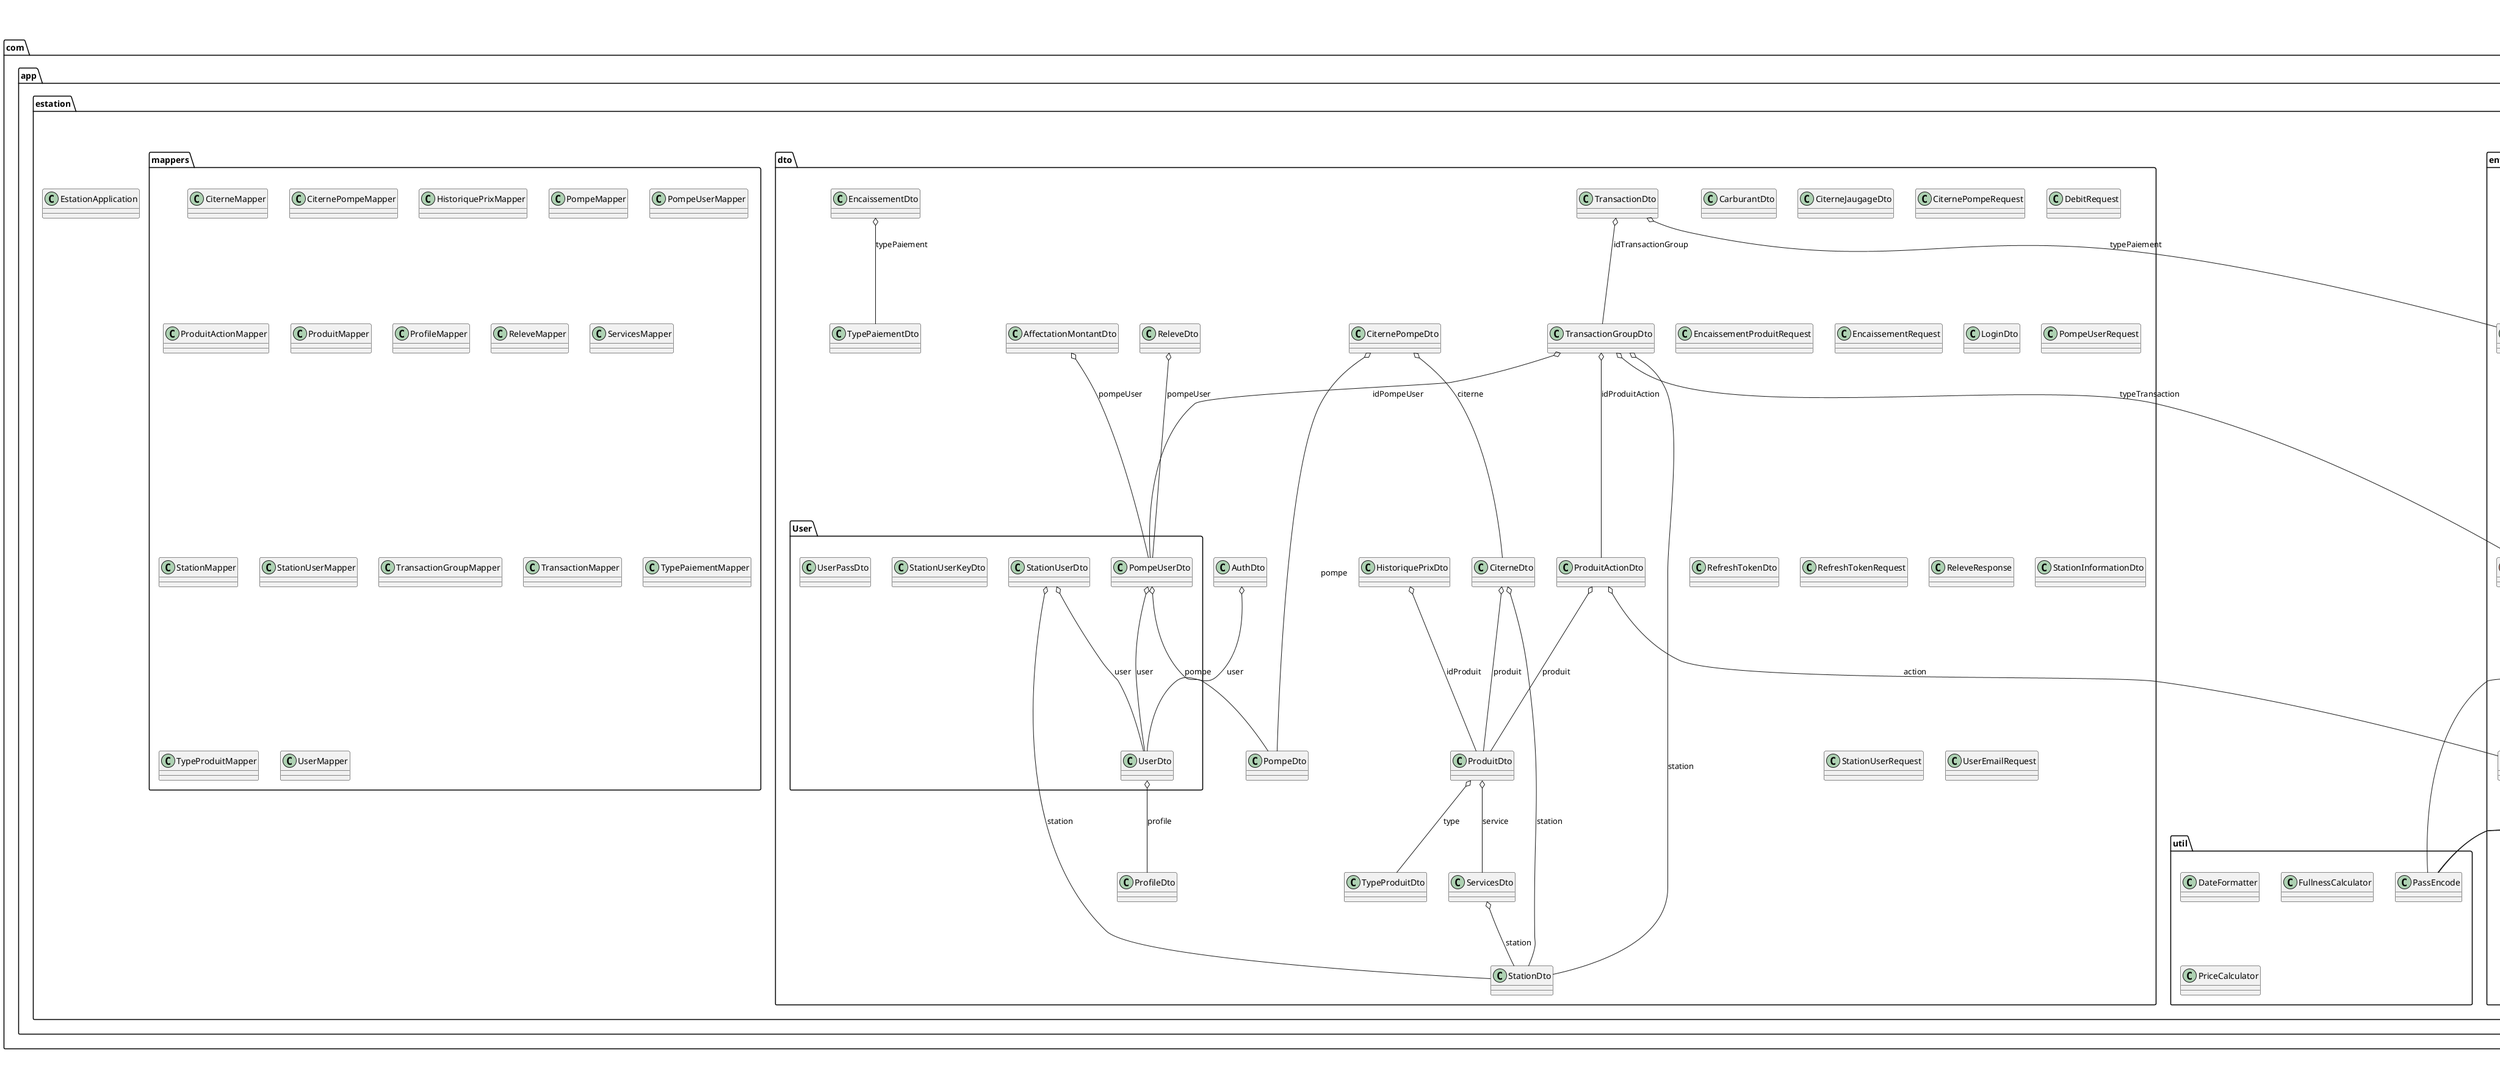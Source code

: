 @startuml

title __ESTATION's Class Diagram__\n

  namespace com.app.estation {
    class com.app.estation.EstationApplication {
    }
  }
  

  namespace com.app.estation {
    namespace advice {
      class com.app.estation.advice.AppExceptionHandler {
      }
    }
  }
  

  namespace com.app.estation {
    namespace advice {
      namespace exceptions {
        class com.app.estation.advice.exceptions.ApiRequestException {
        }
      }
    }
  }
  

  namespace com.app.estation {
    namespace advice {
      namespace exceptions {
        class com.app.estation.advice.exceptions.ApiRequestOkException {
        }
      }
    }
  }
  

  namespace com.app.estation {
    namespace advice {
      namespace exceptions {
        class com.app.estation.advice.exceptions.EntityNotFoundException {
        }
      }
    }
  }
  

  namespace com.app.estation {
    namespace advice {
      namespace exceptions {
        class com.app.estation.advice.exceptions.TokenRefreshException {
        }
      }
    }
  }
  

  namespace com.app.estation {
    namespace advice {
      namespace validation {
        interface com.app.estation.advice.validation.InsertValidation {
        }
      }
    }
  }
  

  namespace com.app.estation {
    namespace advice {
      namespace validation {
        interface com.app.estation.advice.validation.UpdateValidation {
        }
      }
    }
  }
  

  namespace com.app.estation {
    namespace config {
      class com.app.estation.config.ApplicationConfig {
      }
    }
  }
  

  namespace com.app.estation {
    namespace config {
      class com.app.estation.config.JwtAuthenticationFilter {
      }
    }
  }
  

  namespace com.app.estation {
    namespace config {
      class com.app.estation.config.SecurityConfiguration {
      }
    }
  }
  

  namespace com.app.estation {
    namespace controller {
      class com.app.estation.controller.CiterneController {
      }
    }
  }
  

  namespace com.app.estation {
    namespace controller {
      class com.app.estation.controller.PompeController {
      }
    }
  }
  

  namespace com.app.estation {
    namespace controller {
      class com.app.estation.controller.ProduitController {
      }
    }
  }
  

  namespace com.app.estation {
    namespace controller {
      class com.app.estation.controller.ReleveController {
      }
    }
  }
  

  namespace com.app.estation {
    namespace controller {
      class com.app.estation.controller.ServiceController {
      }
    }
  }
  

  namespace com.app.estation {
    namespace controller {
      class com.app.estation.controller.StationController {
      }
    }
  }
  

  namespace com.app.estation {
    namespace controller {
      class com.app.estation.controller.TransactionController {
      }
    }
  }
  

  namespace com.app.estation {
    namespace controller {
      class com.app.estation.controller.UserController {
      }
    }
  }
  

  namespace com.app.estation {
    namespace controller {
      namespace auth {
        class com.app.estation.controller.auth.AuthController {
        }
      }
    }
  }
  

  namespace com.app.estation {
    namespace dto {
      class com.app.estation.dto.AffectationMontantDto {
      }
    }
  }
  

  namespace com.app.estation {
    namespace dto {
      class com.app.estation.dto.AuthDto {
      }
    }
  }
  

  namespace com.app.estation {
    namespace dto {
      class com.app.estation.dto.CarburantDto {
      }
    }
  }
  

  namespace com.app.estation {
    namespace dto {
      class com.app.estation.dto.CiterneDto {
      }
    }
  }
  

  namespace com.app.estation {
    namespace dto {
      class com.app.estation.dto.CiterneJaugageDto {
      }
    }
  }
  

  namespace com.app.estation {
    namespace dto {
      class com.app.estation.dto.CiternePompeDto {
      }
    }
  }
  

  namespace com.app.estation {
    namespace dto {
      class com.app.estation.dto.CiternePompeRequest {
      }
    }
  }
  

  namespace com.app.estation {
    namespace dto {
      class com.app.estation.dto.DebitRequest {
      }
    }
  }
  

  namespace com.app.estation {
    namespace dto {
      class com.app.estation.dto.EncaissementDto {
      }
    }
  }
  

  namespace com.app.estation {
    namespace dto {
      class com.app.estation.dto.EncaissementProduitRequest {
      }
    }
  }
  

  namespace com.app.estation {
    namespace dto {
      class com.app.estation.dto.EncaissementRequest {
      }
    }
  }
  

  namespace com.app.estation {
    namespace dto {
      class com.app.estation.dto.HistoriquePrixDto {
      }
    }
  }
  

  namespace com.app.estation {
    namespace dto {
      class com.app.estation.dto.LoginDto {
      }
    }
  }
  

  namespace com.app.estation {
    namespace dto {
      class com.app.estation.dto.PompeDto {
      }
    }
  }
  

  namespace com.app.estation {
    namespace dto {
      class com.app.estation.dto.PompeUserRequest {
      }
    }
  }
  

  namespace com.app.estation {
    namespace dto {
      class com.app.estation.dto.ProduitActionDto {
      }
    }
  }
  

  namespace com.app.estation {
    namespace dto {
      class com.app.estation.dto.ProduitDto {
      }
    }
  }
  

  namespace com.app.estation {
    namespace dto {
      class com.app.estation.dto.ProfileDto {
      }
    }
  }
  

  namespace com.app.estation {
    namespace dto {
      class com.app.estation.dto.RefreshTokenDto {
      }
    }
  }
  

  namespace com.app.estation {
    namespace dto {
      class com.app.estation.dto.RefreshTokenRequest {
      }
    }
  }
  

  namespace com.app.estation {
    namespace dto {
      class com.app.estation.dto.ReleveDto {
      }
    }
  }
  

  namespace com.app.estation {
    namespace dto {
      class com.app.estation.dto.ReleveResponse {
      }
    }
  }
  

  namespace com.app.estation {
    namespace dto {
      class com.app.estation.dto.ServicesDto {
      }
    }
  }
  

  namespace com.app.estation {
    namespace dto {
      class com.app.estation.dto.StationDto {
      }
    }
  }
  

  namespace com.app.estation {
    namespace dto {
      class com.app.estation.dto.StationInformationDto {
      }
    }
  }
  

  namespace com.app.estation {
    namespace dto {
      class com.app.estation.dto.StationUserRequest {
      }
    }
  }
  

  namespace com.app.estation {
    namespace dto {
      class com.app.estation.dto.TransactionDto {
      }
    }
  }
  

  namespace com.app.estation {
    namespace dto {
      class com.app.estation.dto.TransactionGroupDto {
      }
    }
  }
  

  namespace com.app.estation {
    namespace dto {
      class com.app.estation.dto.TypePaiementDto {
      }
    }
  }
  

  namespace com.app.estation {
    namespace dto {
      class com.app.estation.dto.TypeProduitDto {
      }
    }
  }
  

  namespace com.app.estation {
    namespace dto {
      namespace User {
        class com.app.estation.dto.User.PompeUserDto {
        }
      }
    }
  }
  

  namespace com.app.estation {
    namespace dto {
      namespace User {
        class com.app.estation.dto.User.StationUserDto {
        }
      }
    }
  }
  

  namespace com.app.estation {
    namespace dto {
      namespace User {
        class com.app.estation.dto.User.StationUserKeyDto {
        }
      }
    }
  }
  

  namespace com.app.estation {
    namespace dto {
      namespace User {
        class com.app.estation.dto.User.UserDto {
        }
      }
    }
  }
  

  namespace com.app.estation {
    namespace dto {
      namespace User {
        class com.app.estation.dto.User.UserPassDto {
        }
      }
    }
  }
  

  namespace com.app.estation {
    namespace dto {
      class com.app.estation.dto.UserEmailRequest {
      }
    }
  }
  

  namespace com.app.estation {
    namespace entity {
      class com.app.estation.entity.Citerne {
      }
    }
  }
  

  namespace com.app.estation {
    namespace entity {
      class com.app.estation.entity.CiternePompe {
      }
    }
  }
  

  namespace com.app.estation {
    namespace entity {
      class com.app.estation.entity.HistoriquePrix {
      }
    }
  }
  

  namespace com.app.estation {
    namespace entity {
      class com.app.estation.entity.Pompe {
      }
    }
  }
  

  namespace com.app.estation {
    namespace entity {
      class com.app.estation.entity.PompeUser {
      }
    }
  }
  

  namespace com.app.estation {
    namespace entity {
      class com.app.estation.entity.Produit {
      }
    }
  }
  

  namespace com.app.estation {
    namespace entity {
      class com.app.estation.entity.ProduitAction {
      }
    }
  }
  

  namespace com.app.estation {
    namespace entity {
      class com.app.estation.entity.Profile {
      }
    }
  }
  

  namespace com.app.estation {
    namespace entity {
      class com.app.estation.entity.RefreshToken {
      }
    }
  }
  

  namespace com.app.estation {
    namespace entity {
      class com.app.estation.entity.Releve {
      }
    }
  }
  

  namespace com.app.estation {
    namespace entity {
      class com.app.estation.entity.Services {
      }
    }
  }
  

  namespace com.app.estation {
    namespace entity {
      class com.app.estation.entity.Station {
      }
    }
  }
  

  namespace com.app.estation {
    namespace entity {
      class com.app.estation.entity.StationUser {
      }
    }
  }
  

  namespace com.app.estation {
    namespace entity {
      class com.app.estation.entity.Transaction {
      }
    }
  }
  

  namespace com.app.estation {
    namespace entity {
      class com.app.estation.entity.TransactionGroup {
      }
    }
  }
  

  namespace com.app.estation {
    namespace entity {
      enum TypeAction {
      }
    }
  }
  

  namespace com.app.estation {
    namespace entity {
      class com.app.estation.entity.TypePaiement {
      }
    }
  }
  

  namespace com.app.estation {
    namespace entity {
      class com.app.estation.entity.TypeProduit {
      }
    }
  }
  

  namespace com.app.estation {
    namespace entity {
      enum TypeReleve {
      }
    }
  }
  

  namespace com.app.estation {
    namespace entity {
      enum TypeTransaction {
      }
    }
  }
  

  namespace com.app.estation {
    namespace entity {
      class com.app.estation.entity.User {
      }
    }
  }
  

  namespace com.app.estation {
    namespace mappers {
      class com.app.estation.mappers.CiterneMapper {
      }
    }
  }
  

  namespace com.app.estation {
    namespace mappers {
      class com.app.estation.mappers.CiternePompeMapper {
      }
    }
  }
  

  namespace com.app.estation {
    namespace mappers {
      class com.app.estation.mappers.HistoriquePrixMapper {
      }
    }
  }
  

  namespace com.app.estation {
    namespace mappers {
      class com.app.estation.mappers.PompeMapper {
      }
    }
  }
  

  namespace com.app.estation {
    namespace mappers {
      class com.app.estation.mappers.PompeUserMapper {
      }
    }
  }
  

  namespace com.app.estation {
    namespace mappers {
      class com.app.estation.mappers.ProduitActionMapper {
      }
    }
  }
  

  namespace com.app.estation {
    namespace mappers {
      class com.app.estation.mappers.ProduitMapper {
      }
    }
  }
  

  namespace com.app.estation {
    namespace mappers {
      class com.app.estation.mappers.ProfileMapper {
      }
    }
  }
  

  namespace com.app.estation {
    namespace mappers {
      class com.app.estation.mappers.ReleveMapper {
      }
    }
  }
  

  namespace com.app.estation {
    namespace mappers {
      class com.app.estation.mappers.ServicesMapper {
      }
    }
  }
  

  namespace com.app.estation {
    namespace mappers {
      class com.app.estation.mappers.StationMapper {
      }
    }
  }
  

  namespace com.app.estation {
    namespace mappers {
      class com.app.estation.mappers.StationUserMapper {
      }
    }
  }
  

  namespace com.app.estation {
    namespace mappers {
      class com.app.estation.mappers.TransactionGroupMapper {
      }
    }
  }
  

  namespace com.app.estation {
    namespace mappers {
      class com.app.estation.mappers.TransactionMapper {
      }
    }
  }
  

  namespace com.app.estation {
    namespace mappers {
      class com.app.estation.mappers.TypePaiementMapper {
      }
    }
  }
  

  namespace com.app.estation {
    namespace mappers {
      class com.app.estation.mappers.TypeProduitMapper {
      }
    }
  }
  

  namespace com.app.estation {
    namespace mappers {
      class com.app.estation.mappers.UserMapper {
      }
    }
  }
  

  namespace com.app.estation {
    namespace repository {
      interface com.app.estation.repository.CiternePompeRepository {
      }
    }
  }
  

  namespace com.app.estation {
    namespace repository {
      interface com.app.estation.repository.CiterneRepository {
      }
    }
  }
  

  namespace com.app.estation {
    namespace repository {
      interface com.app.estation.repository.HistoriquePrixRepository {
      }
    }
  }
  

  namespace com.app.estation {
    namespace repository {
      interface com.app.estation.repository.PompeRepository {
      }
    }
  }
  

  namespace com.app.estation {
    namespace repository {
      interface com.app.estation.repository.PompeUserRepository {
      }
    }
  }
  

  namespace com.app.estation {
    namespace repository {
      interface com.app.estation.repository.ProduitActionRepository {
      }
    }
  }
  

  namespace com.app.estation {
    namespace repository {
      interface com.app.estation.repository.ProduitRepository {
      }
    }
  }
  

  namespace com.app.estation {
    namespace repository {
      interface com.app.estation.repository.ProfileRepository {
      }
    }
  }
  

  namespace com.app.estation {
    namespace repository {
      interface com.app.estation.repository.RefreshTokenRepository {
      }
    }
  }
  

  namespace com.app.estation {
    namespace repository {
      interface com.app.estation.repository.ReleveRepository {
      }
    }
  }
  

  namespace com.app.estation {
    namespace repository {
      interface com.app.estation.repository.ServiceRepository {
      }
    }
  }
  

  namespace com.app.estation {
    namespace repository {
      interface com.app.estation.repository.StationRepository {
      }
    }
  }
  

  namespace com.app.estation {
    namespace repository {
      interface com.app.estation.repository.StationUserRepository {
      }
    }
  }
  

  namespace com.app.estation {
    namespace repository {
      interface com.app.estation.repository.TransactionGroupRepository {
      }
    }
  }
  

  namespace com.app.estation {
    namespace repository {
      interface com.app.estation.repository.TransactionRepository {
      }
    }
  }
  

  namespace com.app.estation {
    namespace repository {
      interface com.app.estation.repository.TypePaiementRepository {
      }
    }
  }
  

  namespace com.app.estation {
    namespace repository {
      interface com.app.estation.repository.TypeProduitRepository {
      }
    }
  }
  

  namespace com.app.estation {
    namespace repository {
      interface com.app.estation.repository.UserRepository {
      }
    }
  }
  

  namespace com.app.estation {
    namespace service {
      interface com.app.estation.service.EServices {
      }
    }
  }
  

  namespace com.app.estation {
    namespace service {
      interface com.app.estation.service.RefreshTokenService {
      }
    }
  }
  

  namespace com.app.estation {
    namespace service {
      namespace implementation {
        class com.app.estation.service.implementation.AuthService {
        }
      }
    }
  }
  

  namespace com.app.estation {
    namespace service {
      namespace implementation {
        class com.app.estation.service.implementation.CiternePompeServiceImpl {
        }
      }
    }
  }
  

  namespace com.app.estation {
    namespace service {
      namespace implementation {
        class com.app.estation.service.implementation.CiterneServiceImpl {
        }
      }
    }
  }
  

  namespace com.app.estation {
    namespace service {
      namespace implementation {
        class com.app.estation.service.implementation.HistoriquePrixServiceImpl {
        }
      }
    }
  }
  

  namespace com.app.estation {
    namespace service {
      namespace implementation {
        class com.app.estation.service.implementation.JwtService {
        }
      }
    }
  }
  

  namespace com.app.estation {
    namespace service {
      namespace implementation {
        class com.app.estation.service.implementation.PompeServiceImpl {
        }
      }
    }
  }
  

  namespace com.app.estation {
    namespace service {
      namespace implementation {
        class com.app.estation.service.implementation.PompeUserServiceImpl {
        }
      }
    }
  }
  

  namespace com.app.estation {
    namespace service {
      namespace implementation {
        class com.app.estation.service.implementation.ProduitServiceImpl {
        }
      }
    }
  }
  

  namespace com.app.estation {
    namespace service {
      namespace implementation {
        class com.app.estation.service.implementation.RefreshTokenServiceImpl {
        }
      }
    }
  }
  

  namespace com.app.estation {
    namespace service {
      namespace implementation {
        class com.app.estation.service.implementation.ReleveServiceImpl {
        }
      }
    }
  }
  

  namespace com.app.estation {
    namespace service {
      namespace implementation {
        class com.app.estation.service.implementation.ServicesImpl {
        }
      }
    }
  }
  

  namespace com.app.estation {
    namespace service {
      namespace implementation {
        class com.app.estation.service.implementation.StationServiceImpl {
        }
      }
    }
  }
  

  namespace com.app.estation {
    namespace service {
      namespace implementation {
        class com.app.estation.service.implementation.StationUserServiceImpl {
        }
      }
    }
  }
  

  namespace com.app.estation {
    namespace service {
      namespace implementation {
        class com.app.estation.service.implementation.TransactionServiceImpl {
        }
      }
    }
  }
  

  namespace com.app.estation {
    namespace service {
      namespace implementation {
        class com.app.estation.service.implementation.TypeProduitServiceImpl {
        }
      }
    }
  }
  

  namespace com.app.estation {
    namespace service {
      namespace implementation {
        class com.app.estation.service.implementation.UserServiceImpl {
        }
      }
    }
  }
  

  namespace com.app.estation {
    namespace util {
      class com.app.estation.util.DateFormatter {
      }
    }
  }
  

  namespace com.app.estation {
    namespace util {
      class com.app.estation.util.FullnessCalculator {
      }
    }
  }
  

  namespace com.app.estation {
    namespace util {
      class com.app.estation.util.PassEncode {
      }
    }
  }
  

  namespace com.app.estation {
    namespace util {
      class com.app.estation.util.PriceCalculator {
      }
    }
  }
  

  com.app.estation.config.ApplicationConfig o-- com.app.estation.repository.UserRepository : userRepository
  com.app.estation.config.JwtAuthenticationFilter -up-|> org.springframework.web.filter.OncePerRequestFilter
  com.app.estation.config.JwtAuthenticationFilter o-- com.app.estation.service.implementation.JwtService : jwtService
  com.app.estation.config.SecurityConfiguration o-- com.app.estation.config.JwtAuthenticationFilter : jwtAuthFilter
  com.app.estation.controller.CiterneController o-- com.app.estation.service.implementation.CiterneServiceImpl : citerneService
  com.app.estation.controller.PompeController o-- com.app.estation.service.implementation.CiternePompeServiceImpl : citernePompeService
  com.app.estation.controller.PompeController o-- com.app.estation.service.implementation.PompeServiceImpl : pompeService
  com.app.estation.controller.ProduitController o-- com.app.estation.service.implementation.ProduitServiceImpl : produitService
  com.app.estation.controller.ProduitController o-- com.app.estation.service.implementation.TypeProduitServiceImpl : typeProduitService
  com.app.estation.controller.ReleveController o-- com.app.estation.service.implementation.ReleveServiceImpl : releveService
  com.app.estation.controller.ServiceController o-- com.app.estation.service.implementation.ServicesImpl : servicesService
  com.app.estation.controller.StationController o-- com.app.estation.service.implementation.ServicesImpl : servicesService
  com.app.estation.controller.StationController o-- com.app.estation.service.implementation.StationServiceImpl : stationService
  com.app.estation.controller.TransactionController o-- com.app.estation.service.implementation.TransactionServiceImpl : transactionService
  com.app.estation.controller.UserController o-- com.app.estation.service.implementation.PompeUserServiceImpl : pompeUserService
  com.app.estation.controller.UserController o-- com.app.estation.service.implementation.StationUserServiceImpl : stationUserService
  com.app.estation.controller.UserController o-- com.app.estation.service.implementation.UserServiceImpl : userService
  com.app.estation.controller.auth.AuthController o-- com.app.estation.service.implementation.AuthService : authService
  com.app.estation.controller.auth.AuthController o-- com.app.estation.util.PassEncode : passEncode
  com.app.estation.dto.AffectationMontantDto o-- com.app.estation.dto.User.PompeUserDto : pompeUser
  com.app.estation.dto.AuthDto o-- com.app.estation.dto.User.UserDto : user
  com.app.estation.dto.CiterneDto o-- com.app.estation.dto.ProduitDto : produit
  com.app.estation.dto.CiterneDto o-- com.app.estation.dto.StationDto : station
  com.app.estation.dto.CiternePompeDto o-- com.app.estation.dto.CiterneDto : citerne
  com.app.estation.dto.CiternePompeDto o-- com.app.estation.dto.PompeDto : pompe
  com.app.estation.dto.EncaissementDto o-- com.app.estation.dto.TypePaiementDto : typePaiement
  com.app.estation.dto.HistoriquePrixDto o-- com.app.estation.dto.ProduitDto : idProduit
  com.app.estation.dto.ProduitActionDto o-- com.app.estation.entity.TypeAction : action
  com.app.estation.dto.ProduitActionDto o-- com.app.estation.dto.ProduitDto : produit
  com.app.estation.dto.ProduitDto o-- com.app.estation.dto.ServicesDto : service
  com.app.estation.dto.ProduitDto o-- com.app.estation.dto.TypeProduitDto : type
  com.app.estation.dto.ReleveDto o-- com.app.estation.dto.User.PompeUserDto : pompeUser
  com.app.estation.dto.ServicesDto o-- com.app.estation.dto.StationDto : station
  com.app.estation.dto.TransactionDto o-- com.app.estation.dto.TransactionGroupDto : idTransactionGroup
  com.app.estation.dto.TransactionDto o-- com.app.estation.entity.TypePaiement : typePaiement
  com.app.estation.dto.TransactionGroupDto o-- com.app.estation.dto.User.PompeUserDto : idPompeUser
  com.app.estation.dto.TransactionGroupDto o-- com.app.estation.dto.ProduitActionDto : idProduitAction
  com.app.estation.dto.TransactionGroupDto o-- com.app.estation.dto.StationDto : station
  com.app.estation.dto.TransactionGroupDto o-- com.app.estation.entity.TypeTransaction : typeTransaction
  com.app.estation.dto.User.PompeUserDto o-- com.app.estation.dto.PompeDto : pompe
  com.app.estation.dto.User.PompeUserDto o-- com.app.estation.dto.User.UserDto : user
  com.app.estation.dto.User.StationUserDto o-- com.app.estation.dto.StationDto : station
  com.app.estation.dto.User.StationUserDto o-- com.app.estation.dto.User.UserDto : user
  com.app.estation.dto.User.UserDto o-- com.app.estation.dto.ProfileDto : profile
  com.app.estation.entity.Citerne o-- com.app.estation.entity.Produit : id_produit
  com.app.estation.entity.Citerne o-- com.app.estation.entity.Station : station
  com.app.estation.entity.CiternePompe o-- com.app.estation.entity.Citerne : citerne
  com.app.estation.entity.CiternePompe o-- com.app.estation.entity.Pompe : pompe
  com.app.estation.entity.HistoriquePrix o-- com.app.estation.entity.Produit : idProduit
  com.app.estation.entity.PompeUser o-- com.app.estation.entity.Pompe : pompe
  com.app.estation.entity.PompeUser o-- com.app.estation.entity.User : user
  com.app.estation.entity.Produit o-- com.app.estation.entity.Services : id_service
  com.app.estation.entity.Produit o-- com.app.estation.entity.TypeProduit : type
  com.app.estation.entity.ProduitAction o-- com.app.estation.entity.TypeAction : action
  com.app.estation.entity.ProduitAction o-- com.app.estation.entity.Produit : produit
  com.app.estation.entity.Profile .up.|> java.io.Serializable
  com.app.estation.entity.RefreshToken o-- com.app.estation.entity.User : user
  com.app.estation.entity.Releve o-- com.app.estation.entity.PompeUser : pompeUser
  com.app.estation.entity.Releve o-- com.app.estation.entity.TypeReleve : type_releve
  com.app.estation.entity.Services o-- com.app.estation.entity.Station : station
  com.app.estation.entity.StationUser o-- com.app.estation.entity.Station : station
  com.app.estation.entity.StationUser o-- com.app.estation.entity.User : user
  com.app.estation.entity.Transaction o-- com.app.estation.entity.TransactionGroup : idTransactionGroup
  com.app.estation.entity.Transaction o-- com.app.estation.entity.TypePaiement : typePaiement
  com.app.estation.entity.TransactionGroup o-- com.app.estation.entity.PompeUser : idPompeUser
  com.app.estation.entity.TransactionGroup o-- com.app.estation.entity.ProduitAction : idProduitAction
  com.app.estation.entity.TransactionGroup o-- com.app.estation.entity.Station : station
  com.app.estation.entity.TransactionGroup o-- com.app.estation.entity.TypeTransaction : typeTransaction
  com.app.estation.entity.User .up.|> org.springframework.security.core.userdetails.UserDetails
  com.app.estation.entity.User o-- com.app.estation.entity.Profile : profile
  com.app.estation.entity.User o-- com.app.estation.entity.RefreshToken : refreshToken
  com.app.estation.service.implementation.AuthService o-- com.app.estation.service.implementation.JwtService : jwtService
  com.app.estation.service.implementation.AuthService o-- com.app.estation.util.PassEncode : passEncode
  com.app.estation.service.implementation.AuthService o-- com.app.estation.service.RefreshTokenService : refreshTokenService
  com.app.estation.service.implementation.AuthService o-- com.app.estation.repository.UserRepository : userRepository
  com.app.estation.service.implementation.CiternePompeServiceImpl .up.|> com.app.estation.service.EServices
  com.app.estation.service.implementation.CiternePompeServiceImpl o-- com.app.estation.repository.CiternePompeRepository : citernePompeRepository
  com.app.estation.service.implementation.CiternePompeServiceImpl o-- com.app.estation.repository.CiterneRepository : citerneRepository
  com.app.estation.service.implementation.CiternePompeServiceImpl o-- com.app.estation.repository.PompeRepository : pompeRepository
  com.app.estation.service.implementation.CiterneServiceImpl .up.|> com.app.estation.service.EServices
  com.app.estation.service.implementation.CiterneServiceImpl o-- com.app.estation.repository.CiterneRepository : citerneRepository
  com.app.estation.service.implementation.CiterneServiceImpl o-- com.app.estation.repository.ProduitRepository : produitRepository
  com.app.estation.service.implementation.CiterneServiceImpl o-- com.app.estation.repository.StationRepository : stationRepository
  com.app.estation.service.implementation.HistoriquePrixServiceImpl .up.|> com.app.estation.service.EServices
  com.app.estation.service.implementation.HistoriquePrixServiceImpl o-- com.app.estation.repository.HistoriquePrixRepository : historiquePrixRepository
  com.app.estation.service.implementation.PompeServiceImpl .up.|> com.app.estation.service.EServices
  com.app.estation.service.implementation.PompeServiceImpl o-- com.app.estation.repository.CiternePompeRepository : citernePompeRepository
  com.app.estation.service.implementation.PompeServiceImpl o-- com.app.estation.repository.PompeRepository : pompeRepository
  com.app.estation.service.implementation.PompeUserServiceImpl .up.|> com.app.estation.service.EServices
  com.app.estation.service.implementation.PompeUserServiceImpl o-- com.app.estation.repository.CiternePompeRepository : citernePompeRepository
  com.app.estation.service.implementation.PompeUserServiceImpl o-- com.app.estation.repository.PompeRepository : pompeRepository
  com.app.estation.service.implementation.PompeUserServiceImpl o-- com.app.estation.repository.PompeUserRepository : pompeUserRepository
  com.app.estation.service.implementation.PompeUserServiceImpl o-- com.app.estation.service.implementation.ReleveServiceImpl : releveService
  com.app.estation.service.implementation.PompeUserServiceImpl o-- com.app.estation.repository.TransactionGroupRepository : transactionGroupRepository
  com.app.estation.service.implementation.PompeUserServiceImpl o-- com.app.estation.repository.UserRepository : userRepository
  com.app.estation.service.implementation.ProduitServiceImpl .up.|> com.app.estation.service.EServices
  com.app.estation.service.implementation.ProduitServiceImpl o-- com.app.estation.repository.HistoriquePrixRepository : historiquePrixRepository
  com.app.estation.service.implementation.ProduitServiceImpl o-- com.app.estation.service.implementation.HistoriquePrixServiceImpl : historiquePrixServiceImpl
  com.app.estation.service.implementation.ProduitServiceImpl o-- com.app.estation.repository.ProduitRepository : produitRepository
  com.app.estation.service.implementation.ProduitServiceImpl o-- com.app.estation.repository.ServiceRepository : serviceRepository
  com.app.estation.service.implementation.ProduitServiceImpl o-- com.app.estation.repository.TypeProduitRepository : typeProduitRepository
  com.app.estation.service.implementation.RefreshTokenServiceImpl .up.|> com.app.estation.service.RefreshTokenService
  com.app.estation.service.implementation.RefreshTokenServiceImpl o-- com.app.estation.repository.RefreshTokenRepository : refreshTokenRepository
  com.app.estation.service.implementation.RefreshTokenServiceImpl o-- com.app.estation.repository.UserRepository : userRepository
  com.app.estation.service.implementation.ReleveServiceImpl .up.|> com.app.estation.service.EServices
  com.app.estation.service.implementation.ReleveServiceImpl o-- com.app.estation.repository.CiternePompeRepository : citernePompeRepository
  com.app.estation.service.implementation.ReleveServiceImpl o-- com.app.estation.repository.PompeUserRepository : pompeUserRepository
  com.app.estation.service.implementation.ReleveServiceImpl o-- com.app.estation.repository.ReleveRepository : releveRepository
  com.app.estation.service.implementation.ReleveServiceImpl o-- com.app.estation.repository.UserRepository : userRepository
  com.app.estation.service.implementation.ServicesImpl .up.|> com.app.estation.service.EServices
  com.app.estation.service.implementation.ServicesImpl o-- com.app.estation.repository.ServiceRepository : serviceRepository
  com.app.estation.service.implementation.ServicesImpl o-- com.app.estation.repository.StationRepository : stationRepository
  com.app.estation.service.implementation.StationServiceImpl .up.|> com.app.estation.service.EServices
  com.app.estation.service.implementation.StationServiceImpl o-- com.app.estation.repository.CiterneRepository : citerneRepository
  com.app.estation.service.implementation.StationServiceImpl o-- com.app.estation.repository.HistoriquePrixRepository : historiquePrixRepository
  com.app.estation.service.implementation.StationServiceImpl o-- com.app.estation.repository.ProduitRepository : produitRepository
  com.app.estation.service.implementation.StationServiceImpl o-- com.app.estation.repository.ServiceRepository : serviceRepository
  com.app.estation.service.implementation.StationServiceImpl o-- com.app.estation.repository.StationRepository : stationRepository
  com.app.estation.service.implementation.StationServiceImpl o-- com.app.estation.repository.TransactionGroupRepository : transactionGroupRepository
  com.app.estation.service.implementation.StationUserServiceImpl .up.|> com.app.estation.service.EServices
  com.app.estation.service.implementation.StationUserServiceImpl o-- com.app.estation.repository.StationRepository : stationRepository
  com.app.estation.service.implementation.StationUserServiceImpl o-- com.app.estation.repository.UserRepository : userRepository
  com.app.estation.service.implementation.StationUserServiceImpl o-- com.app.estation.service.implementation.StationServiceImpl : stationService
  com.app.estation.service.implementation.StationUserServiceImpl o-- com.app.estation.repository.StationUserRepository : stationUserRepository
  com.app.estation.service.implementation.StationUserServiceImpl o-- com.app.estation.service.implementation.UserServiceImpl : userService
  com.app.estation.service.implementation.TransactionServiceImpl .up.|> com.app.estation.service.EServices
  com.app.estation.service.implementation.TransactionServiceImpl o-- com.app.estation.service.implementation.CiterneServiceImpl : citerneService
  com.app.estation.service.implementation.TransactionServiceImpl o-- com.app.estation.repository.PompeUserRepository : pompeUserRepository
  com.app.estation.service.implementation.TransactionServiceImpl o-- com.app.estation.service.implementation.PompeUserServiceImpl : pompeUserService
  com.app.estation.service.implementation.TransactionServiceImpl o-- com.app.estation.repository.ProduitActionRepository : produitActionRepository
  com.app.estation.service.implementation.TransactionServiceImpl o-- com.app.estation.repository.ProduitRepository : produitRepository
  com.app.estation.service.implementation.TransactionServiceImpl o-- com.app.estation.service.implementation.ReleveServiceImpl : releveService
  com.app.estation.service.implementation.TransactionServiceImpl o-- com.app.estation.service.implementation.StationServiceImpl : stationService
  com.app.estation.service.implementation.TransactionServiceImpl o-- com.app.estation.repository.TransactionGroupRepository : transactionGroupRepository
  com.app.estation.service.implementation.TransactionServiceImpl o-- com.app.estation.repository.TransactionRepository : transactionRepository
  com.app.estation.service.implementation.TransactionServiceImpl o-- com.app.estation.repository.TypePaiementRepository : typePaiementRepository
  com.app.estation.service.implementation.TypeProduitServiceImpl .up.|> com.app.estation.service.EServices
  com.app.estation.service.implementation.TypeProduitServiceImpl o-- com.app.estation.repository.TypeProduitRepository : typeProduitRepository
  com.app.estation.service.implementation.UserServiceImpl .up.|> com.app.estation.service.EServices
  com.app.estation.service.implementation.UserServiceImpl o-- com.app.estation.util.PassEncode : passEncode
  com.app.estation.service.implementation.UserServiceImpl o-- com.app.estation.service.implementation.JwtService : jwtService
  com.app.estation.service.implementation.UserServiceImpl o-- com.app.estation.repository.ProfileRepository : profileRepository
  com.app.estation.service.implementation.UserServiceImpl o-- com.app.estation.repository.UserRepository : userRepository
  com.app.estation.util.PassEncode -up-|> org.springframework.security.crypto.bcrypt.BCryptPasswordEncoder


right footer


PlantUML diagram generated by SketchIt! (https://bitbucket.org/pmesmeur/sketch.it)
For more information about this tool, please contact philippe.mesmeur@gmail.com
endfooter

@enduml
